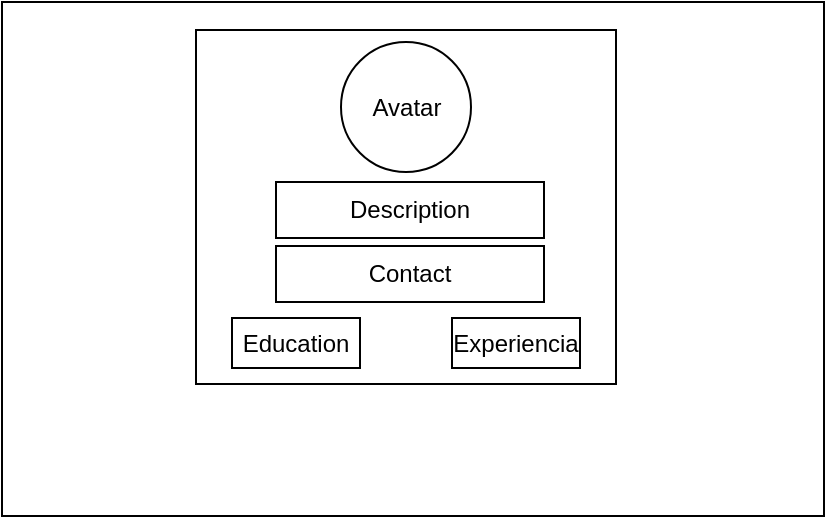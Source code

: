<mxfile version="26.2.14">
  <diagram name="Página-1" id="Nlrltn6EPk0Q5097YcIC">
    <mxGraphModel dx="1184" dy="249" grid="0" gridSize="10" guides="1" tooltips="1" connect="1" arrows="1" fold="1" page="0" pageScale="1" pageWidth="827" pageHeight="1169" math="0" shadow="0">
      <root>
        <mxCell id="0" />
        <mxCell id="1" parent="0" />
        <mxCell id="vRNx8NZfqglaYiSGzMKn-1" value="" style="rounded=0;whiteSpace=wrap;html=1;" vertex="1" parent="1">
          <mxGeometry x="-17" y="70" width="411" height="257" as="geometry" />
        </mxCell>
        <mxCell id="vRNx8NZfqglaYiSGzMKn-2" value="" style="rounded=0;whiteSpace=wrap;html=1;" vertex="1" parent="1">
          <mxGeometry x="80" y="84" width="210" height="177" as="geometry" />
        </mxCell>
        <mxCell id="vRNx8NZfqglaYiSGzMKn-3" value="Avatar" style="ellipse;whiteSpace=wrap;html=1;" vertex="1" parent="1">
          <mxGeometry x="152.5" y="90" width="65" height="65" as="geometry" />
        </mxCell>
        <mxCell id="vRNx8NZfqglaYiSGzMKn-4" value="Description" style="rounded=0;whiteSpace=wrap;html=1;" vertex="1" parent="1">
          <mxGeometry x="120" y="160" width="134" height="28" as="geometry" />
        </mxCell>
        <mxCell id="vRNx8NZfqglaYiSGzMKn-5" value="Contact" style="rounded=0;whiteSpace=wrap;html=1;" vertex="1" parent="1">
          <mxGeometry x="120" y="192" width="134" height="28" as="geometry" />
        </mxCell>
        <mxCell id="vRNx8NZfqglaYiSGzMKn-6" value="Education" style="rounded=0;whiteSpace=wrap;html=1;" vertex="1" parent="1">
          <mxGeometry x="98" y="228" width="64" height="25" as="geometry" />
        </mxCell>
        <mxCell id="vRNx8NZfqglaYiSGzMKn-7" value="Experiencia" style="rounded=0;whiteSpace=wrap;html=1;" vertex="1" parent="1">
          <mxGeometry x="208" y="228" width="64" height="25" as="geometry" />
        </mxCell>
      </root>
    </mxGraphModel>
  </diagram>
</mxfile>

